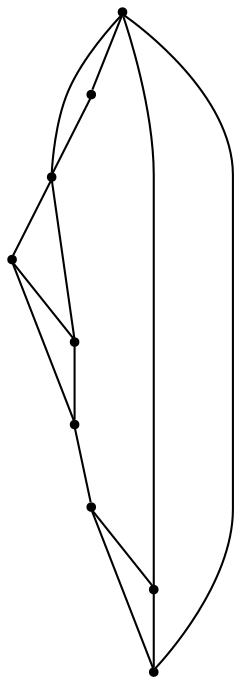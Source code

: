 graph {
  node [shape=point,comment="{\"directed\":false,\"doi\":\"10.1007/978-3-031-49272-3_21\",\"figure\":\"10\"}"]

  v0 [pos="615.7397477828445,943.0424906221215"]
  v1 [pos="1015.8034798388251,943.0424906221215"]
  v2 [pos="855.7780124517999,1023.0543072943788"]
  v3 [pos="935.7907461453124,1049.7248704600388"]
  v4 [pos="775.7652151698695,1129.736687132296"]
  v5 [pos="455.71425655016264,1023.0543072943788"]
  v6 [pos="535.7270220378841,1049.7248704600388"]
  v7 [pos="376.4266215836593,1063.3018486563506"]
  v8 [pos="375.70152285665006,1129.736687132296"]

  v8 -- v4 [id="-3",pos="375.70152285665006,1129.736687132296 775.7652151698695,1129.736687132296 775.7652151698695,1129.736687132296 775.7652151698695,1129.736687132296"]
  v1 -- v0 [id="-7",pos="1015.8034798388251,943.0424906221215 615.7397477828445,943.0424906221215 615.7397477828445,943.0424906221215 615.7397477828445,943.0424906221215"]
  v1 -- v2 [id="-11",pos="1015.8034798388251,943.0424906221215 855.7780124517999,1023.0543072943788 855.7780124517999,1023.0543072943788 855.7780124517999,1023.0543072943788"]
  v3 -- v1 [id="-13",pos="935.7907461453124,1049.7248704600388 1015.8034798388251,943.0424906221215 1015.8034798388251,943.0424906221215 1015.8034798388251,943.0424906221215"]
  v2 -- v3 [id="-15",pos="855.7780124517999,1023.0543072943788 935.7907461453124,1049.7248704600388 935.7907461453124,1049.7248704600388 935.7907461453124,1049.7248704600388"]
  v4 -- v2 [id="-16",pos="775.7652151698695,1129.736687132296 855.7780124517999,1023.0543072943788 855.7780124517999,1023.0543072943788 855.7780124517999,1023.0543072943788"]
  v4 -- v3 [id="-17",pos="775.7652151698695,1129.736687132296 935.7907461453124,1049.7248704600388 935.7907461453124,1049.7248704600388 935.7907461453124,1049.7248704600388"]
  v0 -- v5 [id="-20",pos="615.7397477828445,943.0424906221215 455.71425655016264,1023.0543072943788 455.71425655016264,1023.0543072943788 455.71425655016264,1023.0543072943788"]
  v6 -- v0 [id="-21",pos="535.7270220378841,1049.7248704600388 615.7397477828445,943.0424906221215 615.7397477828445,943.0424906221215 615.7397477828445,943.0424906221215"]
  v5 -- v6 [id="-23",pos="455.71425655016264,1023.0543072943788 535.7270220378841,1049.7248704600388 535.7270220378841,1049.7248704600388 535.7270220378841,1049.7248704600388"]
  v8 -- v7 [id="-25",pos="375.70152285665006,1129.736687132296 376.4266215836593,1063.3018486563506 376.4266215836593,1063.3018486563506 376.4266215836593,1063.3018486563506"]
  v7 -- v4 [id="-27",pos="376.4266215836593,1063.3018486563506 775.7652151698695,1129.736687132296 775.7652151698695,1129.736687132296 775.7652151698695,1129.736687132296"]
  v8 -- v5 [id="-28",pos="375.70152285665006,1129.736687132296 455.71425655016264,1023.0543072943788 455.71425655016264,1023.0543072943788 455.71425655016264,1023.0543072943788"]
  v8 -- v6 [id="-29",pos="375.70152285665006,1129.736687132296 535.7270220378841,1049.7248704600388 535.7270220378841,1049.7248704600388 535.7270220378841,1049.7248704600388"]
}